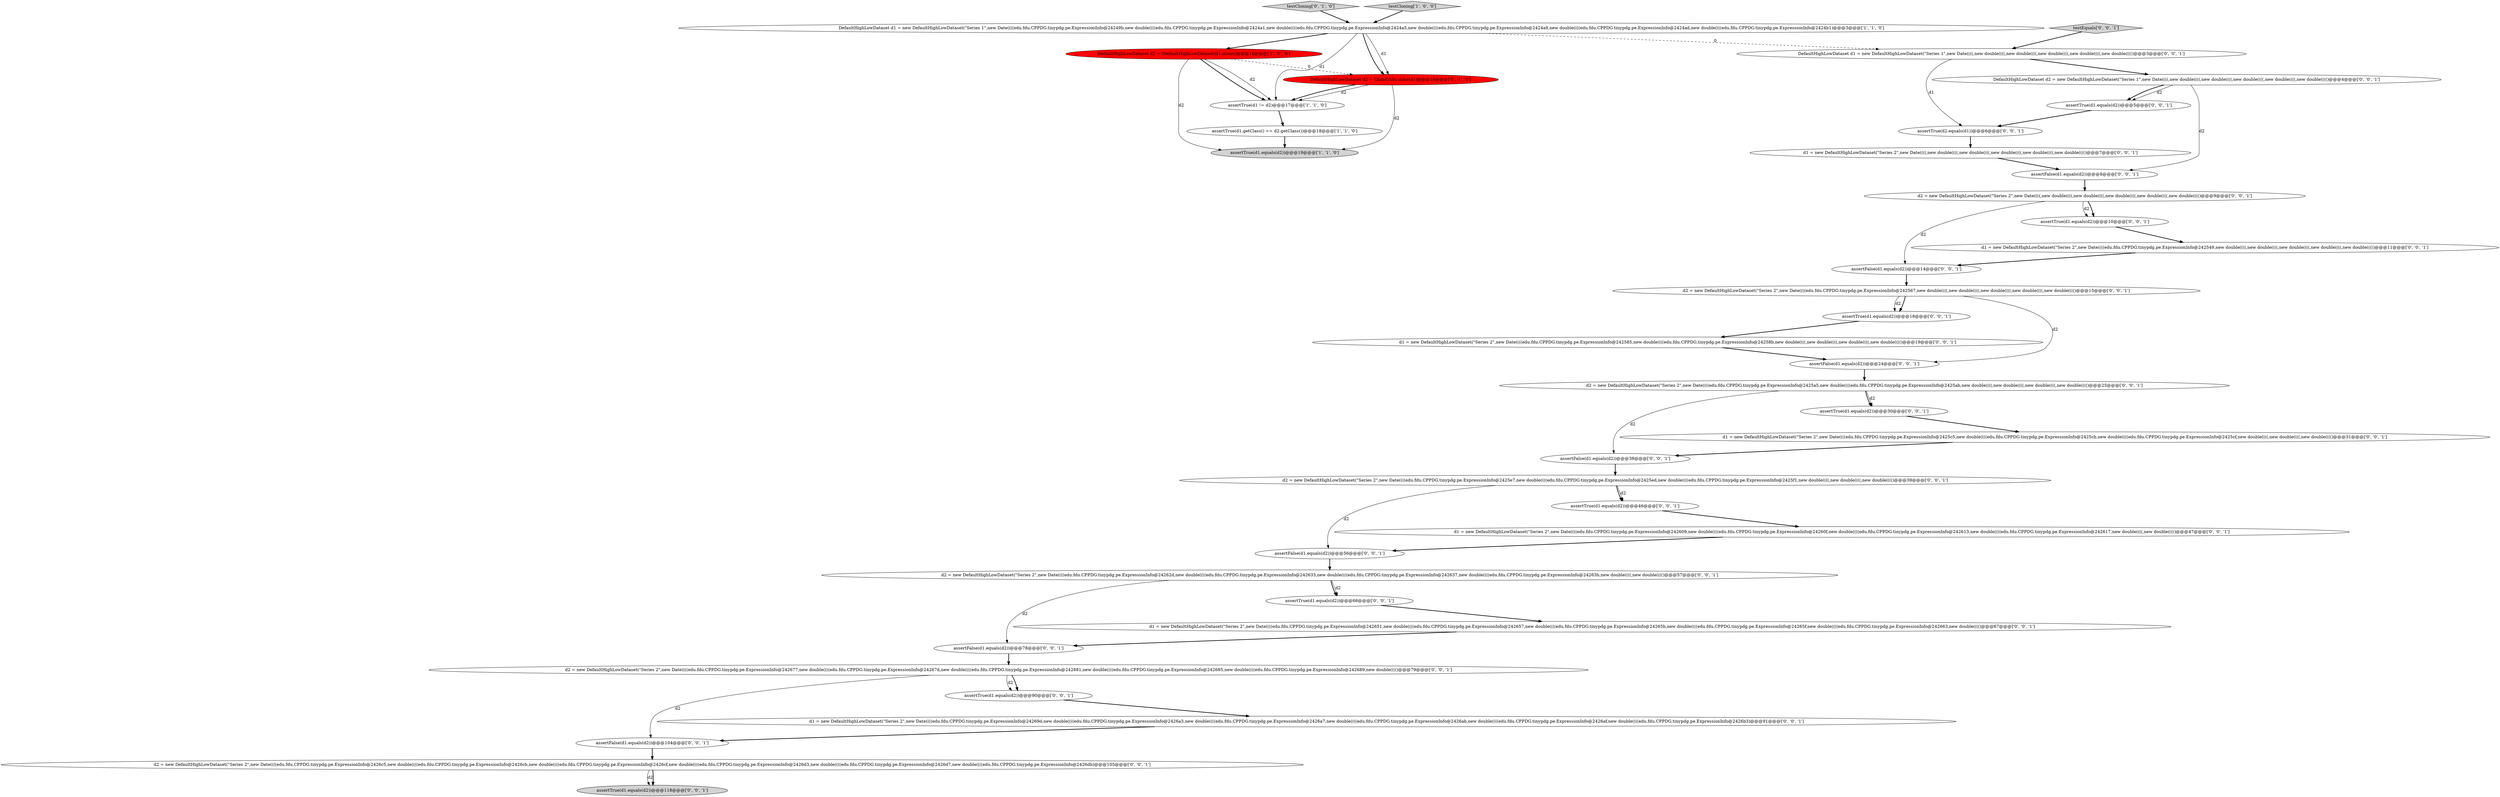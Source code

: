 digraph {
18 [style = filled, label = "assertFalse(d1.equals(d2))@@@14@@@['0', '0', '1']", fillcolor = white, shape = ellipse image = "AAA0AAABBB3BBB"];
31 [style = filled, label = "assertTrue(d1.equals(d2))@@@10@@@['0', '0', '1']", fillcolor = white, shape = ellipse image = "AAA0AAABBB3BBB"];
15 [style = filled, label = "DefaultHighLowDataset d1 = new DefaultHighLowDataset(\"Series 1\",new Date((((,new double((((,new double((((,new double((((,new double((((,new double(((()@@@3@@@['0', '0', '1']", fillcolor = white, shape = ellipse image = "AAA0AAABBB3BBB"];
23 [style = filled, label = "testEquals['0', '0', '1']", fillcolor = lightgray, shape = diamond image = "AAA0AAABBB3BBB"];
38 [style = filled, label = "d1 = new DefaultHighLowDataset(\"Series 2\",new Date((((,new double((((,new double((((,new double((((,new double((((,new double(((()@@@7@@@['0', '0', '1']", fillcolor = white, shape = ellipse image = "AAA0AAABBB3BBB"];
19 [style = filled, label = "d1 = new DefaultHighLowDataset(\"Series 2\",new Date((((edu.fdu.CPPDG.tinypdg.pe.ExpressionInfo@242585,new double((((edu.fdu.CPPDG.tinypdg.pe.ExpressionInfo@24258b,new double((((,new double((((,new double((((,new double(((()@@@19@@@['0', '0', '1']", fillcolor = white, shape = ellipse image = "AAA0AAABBB3BBB"];
1 [style = filled, label = "assertTrue(d1 != d2)@@@17@@@['1', '1', '0']", fillcolor = white, shape = ellipse image = "AAA0AAABBB1BBB"];
2 [style = filled, label = "assertTrue(d1.getClass() == d2.getClass())@@@18@@@['1', '1', '0']", fillcolor = white, shape = ellipse image = "AAA0AAABBB1BBB"];
3 [style = filled, label = "DefaultHighLowDataset d2 = (DefaultHighLowDataset)d1.clone()@@@16@@@['1', '0', '0']", fillcolor = red, shape = ellipse image = "AAA1AAABBB1BBB"];
22 [style = filled, label = "assertTrue(d1.equals(d2))@@@66@@@['0', '0', '1']", fillcolor = white, shape = ellipse image = "AAA0AAABBB3BBB"];
6 [style = filled, label = "DefaultHighLowDataset d2 = CloneUtils.clone(d1)@@@16@@@['0', '1', '0']", fillcolor = red, shape = ellipse image = "AAA1AAABBB2BBB"];
7 [style = filled, label = "testCloning['0', '1', '0']", fillcolor = lightgray, shape = diamond image = "AAA0AAABBB2BBB"];
32 [style = filled, label = "assertFalse(d1.equals(d2))@@@24@@@['0', '0', '1']", fillcolor = white, shape = ellipse image = "AAA0AAABBB3BBB"];
30 [style = filled, label = "assertTrue(d1.equals(d2))@@@46@@@['0', '0', '1']", fillcolor = white, shape = ellipse image = "AAA0AAABBB3BBB"];
12 [style = filled, label = "d2 = new DefaultHighLowDataset(\"Series 2\",new Date((((edu.fdu.CPPDG.tinypdg.pe.ExpressionInfo@24262d,new double((((edu.fdu.CPPDG.tinypdg.pe.ExpressionInfo@242633,new double((((edu.fdu.CPPDG.tinypdg.pe.ExpressionInfo@242637,new double((((edu.fdu.CPPDG.tinypdg.pe.ExpressionInfo@24263b,new double((((,new double(((()@@@57@@@['0', '0', '1']", fillcolor = white, shape = ellipse image = "AAA0AAABBB3BBB"];
10 [style = filled, label = "DefaultHighLowDataset d2 = new DefaultHighLowDataset(\"Series 1\",new Date((((,new double((((,new double((((,new double((((,new double((((,new double(((()@@@4@@@['0', '0', '1']", fillcolor = white, shape = ellipse image = "AAA0AAABBB3BBB"];
39 [style = filled, label = "d2 = new DefaultHighLowDataset(\"Series 2\",new Date((((,new double((((,new double((((,new double((((,new double((((,new double(((()@@@9@@@['0', '0', '1']", fillcolor = white, shape = ellipse image = "AAA0AAABBB3BBB"];
14 [style = filled, label = "assertTrue(d1.equals(d2))@@@90@@@['0', '0', '1']", fillcolor = white, shape = ellipse image = "AAA0AAABBB3BBB"];
5 [style = filled, label = "DefaultHighLowDataset d1 = new DefaultHighLowDataset(\"Series 1\",new Date((((edu.fdu.CPPDG.tinypdg.pe.ExpressionInfo@24249b,new double((((edu.fdu.CPPDG.tinypdg.pe.ExpressionInfo@2424a1,new double((((edu.fdu.CPPDG.tinypdg.pe.ExpressionInfo@2424a5,new double((((edu.fdu.CPPDG.tinypdg.pe.ExpressionInfo@2424a9,new double((((edu.fdu.CPPDG.tinypdg.pe.ExpressionInfo@2424ad,new double((((edu.fdu.CPPDG.tinypdg.pe.ExpressionInfo@2424b1)@@@3@@@['1', '1', '0']", fillcolor = white, shape = ellipse image = "AAA0AAABBB1BBB"];
4 [style = filled, label = "testCloning['1', '0', '0']", fillcolor = lightgray, shape = diamond image = "AAA0AAABBB1BBB"];
9 [style = filled, label = "assertFalse(d1.equals(d2))@@@38@@@['0', '0', '1']", fillcolor = white, shape = ellipse image = "AAA0AAABBB3BBB"];
40 [style = filled, label = "d2 = new DefaultHighLowDataset(\"Series 2\",new Date((((edu.fdu.CPPDG.tinypdg.pe.ExpressionInfo@2426c5,new double((((edu.fdu.CPPDG.tinypdg.pe.ExpressionInfo@2426cb,new double((((edu.fdu.CPPDG.tinypdg.pe.ExpressionInfo@2426cf,new double((((edu.fdu.CPPDG.tinypdg.pe.ExpressionInfo@2426d3,new double((((edu.fdu.CPPDG.tinypdg.pe.ExpressionInfo@2426d7,new double((((edu.fdu.CPPDG.tinypdg.pe.ExpressionInfo@2426db)@@@105@@@['0', '0', '1']", fillcolor = white, shape = ellipse image = "AAA0AAABBB3BBB"];
35 [style = filled, label = "assertFalse(d1.equals(d2))@@@56@@@['0', '0', '1']", fillcolor = white, shape = ellipse image = "AAA0AAABBB3BBB"];
0 [style = filled, label = "assertTrue(d1.equals(d2))@@@19@@@['1', '1', '0']", fillcolor = lightgray, shape = ellipse image = "AAA0AAABBB1BBB"];
16 [style = filled, label = "d2 = new DefaultHighLowDataset(\"Series 2\",new Date((((edu.fdu.CPPDG.tinypdg.pe.ExpressionInfo@2425e7,new double((((edu.fdu.CPPDG.tinypdg.pe.ExpressionInfo@2425ed,new double((((edu.fdu.CPPDG.tinypdg.pe.ExpressionInfo@2425f1,new double((((,new double((((,new double(((()@@@39@@@['0', '0', '1']", fillcolor = white, shape = ellipse image = "AAA0AAABBB3BBB"];
8 [style = filled, label = "assertTrue(d2.equals(d1))@@@6@@@['0', '0', '1']", fillcolor = white, shape = ellipse image = "AAA0AAABBB3BBB"];
20 [style = filled, label = "d2 = new DefaultHighLowDataset(\"Series 2\",new Date((((edu.fdu.CPPDG.tinypdg.pe.ExpressionInfo@242677,new double((((edu.fdu.CPPDG.tinypdg.pe.ExpressionInfo@24267d,new double((((edu.fdu.CPPDG.tinypdg.pe.ExpressionInfo@242681,new double((((edu.fdu.CPPDG.tinypdg.pe.ExpressionInfo@242685,new double((((edu.fdu.CPPDG.tinypdg.pe.ExpressionInfo@242689,new double(((()@@@79@@@['0', '0', '1']", fillcolor = white, shape = ellipse image = "AAA0AAABBB3BBB"];
36 [style = filled, label = "assertFalse(d1.equals(d2))@@@78@@@['0', '0', '1']", fillcolor = white, shape = ellipse image = "AAA0AAABBB3BBB"];
28 [style = filled, label = "assertTrue(d1.equals(d2))@@@118@@@['0', '0', '1']", fillcolor = lightgray, shape = ellipse image = "AAA0AAABBB3BBB"];
17 [style = filled, label = "d2 = new DefaultHighLowDataset(\"Series 2\",new Date((((edu.fdu.CPPDG.tinypdg.pe.ExpressionInfo@2425a5,new double((((edu.fdu.CPPDG.tinypdg.pe.ExpressionInfo@2425ab,new double((((,new double((((,new double((((,new double(((()@@@25@@@['0', '0', '1']", fillcolor = white, shape = ellipse image = "AAA0AAABBB3BBB"];
34 [style = filled, label = "assertFalse(d1.equals(d2))@@@104@@@['0', '0', '1']", fillcolor = white, shape = ellipse image = "AAA0AAABBB3BBB"];
27 [style = filled, label = "d1 = new DefaultHighLowDataset(\"Series 2\",new Date((((edu.fdu.CPPDG.tinypdg.pe.ExpressionInfo@242651,new double((((edu.fdu.CPPDG.tinypdg.pe.ExpressionInfo@242657,new double((((edu.fdu.CPPDG.tinypdg.pe.ExpressionInfo@24265b,new double((((edu.fdu.CPPDG.tinypdg.pe.ExpressionInfo@24265f,new double((((edu.fdu.CPPDG.tinypdg.pe.ExpressionInfo@242663,new double(((()@@@67@@@['0', '0', '1']", fillcolor = white, shape = ellipse image = "AAA0AAABBB3BBB"];
11 [style = filled, label = "assertFalse(d1.equals(d2))@@@8@@@['0', '0', '1']", fillcolor = white, shape = ellipse image = "AAA0AAABBB3BBB"];
21 [style = filled, label = "assertTrue(d1.equals(d2))@@@18@@@['0', '0', '1']", fillcolor = white, shape = ellipse image = "AAA0AAABBB3BBB"];
29 [style = filled, label = "assertTrue(d1.equals(d2))@@@5@@@['0', '0', '1']", fillcolor = white, shape = ellipse image = "AAA0AAABBB3BBB"];
26 [style = filled, label = "d2 = new DefaultHighLowDataset(\"Series 2\",new Date((((edu.fdu.CPPDG.tinypdg.pe.ExpressionInfo@242567,new double((((,new double((((,new double((((,new double((((,new double(((()@@@15@@@['0', '0', '1']", fillcolor = white, shape = ellipse image = "AAA0AAABBB3BBB"];
13 [style = filled, label = "d1 = new DefaultHighLowDataset(\"Series 2\",new Date((((edu.fdu.CPPDG.tinypdg.pe.ExpressionInfo@2425c5,new double((((edu.fdu.CPPDG.tinypdg.pe.ExpressionInfo@2425cb,new double((((edu.fdu.CPPDG.tinypdg.pe.ExpressionInfo@2425cf,new double((((,new double((((,new double(((()@@@31@@@['0', '0', '1']", fillcolor = white, shape = ellipse image = "AAA0AAABBB3BBB"];
25 [style = filled, label = "d1 = new DefaultHighLowDataset(\"Series 2\",new Date((((edu.fdu.CPPDG.tinypdg.pe.ExpressionInfo@242549,new double((((,new double((((,new double((((,new double((((,new double(((()@@@11@@@['0', '0', '1']", fillcolor = white, shape = ellipse image = "AAA0AAABBB3BBB"];
24 [style = filled, label = "d1 = new DefaultHighLowDataset(\"Series 2\",new Date((((edu.fdu.CPPDG.tinypdg.pe.ExpressionInfo@24269d,new double((((edu.fdu.CPPDG.tinypdg.pe.ExpressionInfo@2426a3,new double((((edu.fdu.CPPDG.tinypdg.pe.ExpressionInfo@2426a7,new double((((edu.fdu.CPPDG.tinypdg.pe.ExpressionInfo@2426ab,new double((((edu.fdu.CPPDG.tinypdg.pe.ExpressionInfo@2426af,new double((((edu.fdu.CPPDG.tinypdg.pe.ExpressionInfo@2426b3)@@@91@@@['0', '0', '1']", fillcolor = white, shape = ellipse image = "AAA0AAABBB3BBB"];
37 [style = filled, label = "assertTrue(d1.equals(d2))@@@30@@@['0', '0', '1']", fillcolor = white, shape = ellipse image = "AAA0AAABBB3BBB"];
33 [style = filled, label = "d1 = new DefaultHighLowDataset(\"Series 2\",new Date((((edu.fdu.CPPDG.tinypdg.pe.ExpressionInfo@242609,new double((((edu.fdu.CPPDG.tinypdg.pe.ExpressionInfo@24260f,new double((((edu.fdu.CPPDG.tinypdg.pe.ExpressionInfo@242613,new double((((edu.fdu.CPPDG.tinypdg.pe.ExpressionInfo@242617,new double((((,new double(((()@@@47@@@['0', '0', '1']", fillcolor = white, shape = ellipse image = "AAA0AAABBB3BBB"];
5->3 [style = bold, label=""];
14->24 [style = bold, label=""];
29->8 [style = bold, label=""];
15->10 [style = bold, label=""];
33->35 [style = bold, label=""];
27->36 [style = bold, label=""];
31->25 [style = bold, label=""];
16->30 [style = solid, label="d2"];
3->6 [style = dashed, label="0"];
30->33 [style = bold, label=""];
3->1 [style = bold, label=""];
21->19 [style = bold, label=""];
34->40 [style = bold, label=""];
10->29 [style = solid, label="d2"];
38->11 [style = bold, label=""];
40->28 [style = solid, label="d2"];
3->1 [style = solid, label="d2"];
18->26 [style = bold, label=""];
25->18 [style = bold, label=""];
23->15 [style = bold, label=""];
17->37 [style = solid, label="d2"];
24->34 [style = bold, label=""];
6->1 [style = solid, label="d2"];
20->14 [style = bold, label=""];
20->14 [style = solid, label="d2"];
40->28 [style = bold, label=""];
17->37 [style = bold, label=""];
5->1 [style = solid, label="d1"];
8->38 [style = bold, label=""];
9->16 [style = bold, label=""];
36->20 [style = bold, label=""];
3->0 [style = solid, label="d2"];
16->35 [style = solid, label="d2"];
12->22 [style = solid, label="d2"];
26->21 [style = bold, label=""];
26->32 [style = solid, label="d2"];
6->1 [style = bold, label=""];
7->5 [style = bold, label=""];
2->0 [style = bold, label=""];
19->32 [style = bold, label=""];
5->6 [style = bold, label=""];
6->0 [style = solid, label="d2"];
10->29 [style = bold, label=""];
22->27 [style = bold, label=""];
10->11 [style = solid, label="d2"];
39->31 [style = bold, label=""];
39->31 [style = solid, label="d2"];
16->30 [style = bold, label=""];
20->34 [style = solid, label="d2"];
15->8 [style = solid, label="d1"];
12->36 [style = solid, label="d2"];
39->18 [style = solid, label="d2"];
11->39 [style = bold, label=""];
5->6 [style = solid, label="d1"];
26->21 [style = solid, label="d2"];
1->2 [style = bold, label=""];
13->9 [style = bold, label=""];
37->13 [style = bold, label=""];
5->15 [style = dashed, label="0"];
4->5 [style = bold, label=""];
32->17 [style = bold, label=""];
12->22 [style = bold, label=""];
35->12 [style = bold, label=""];
17->9 [style = solid, label="d2"];
}
